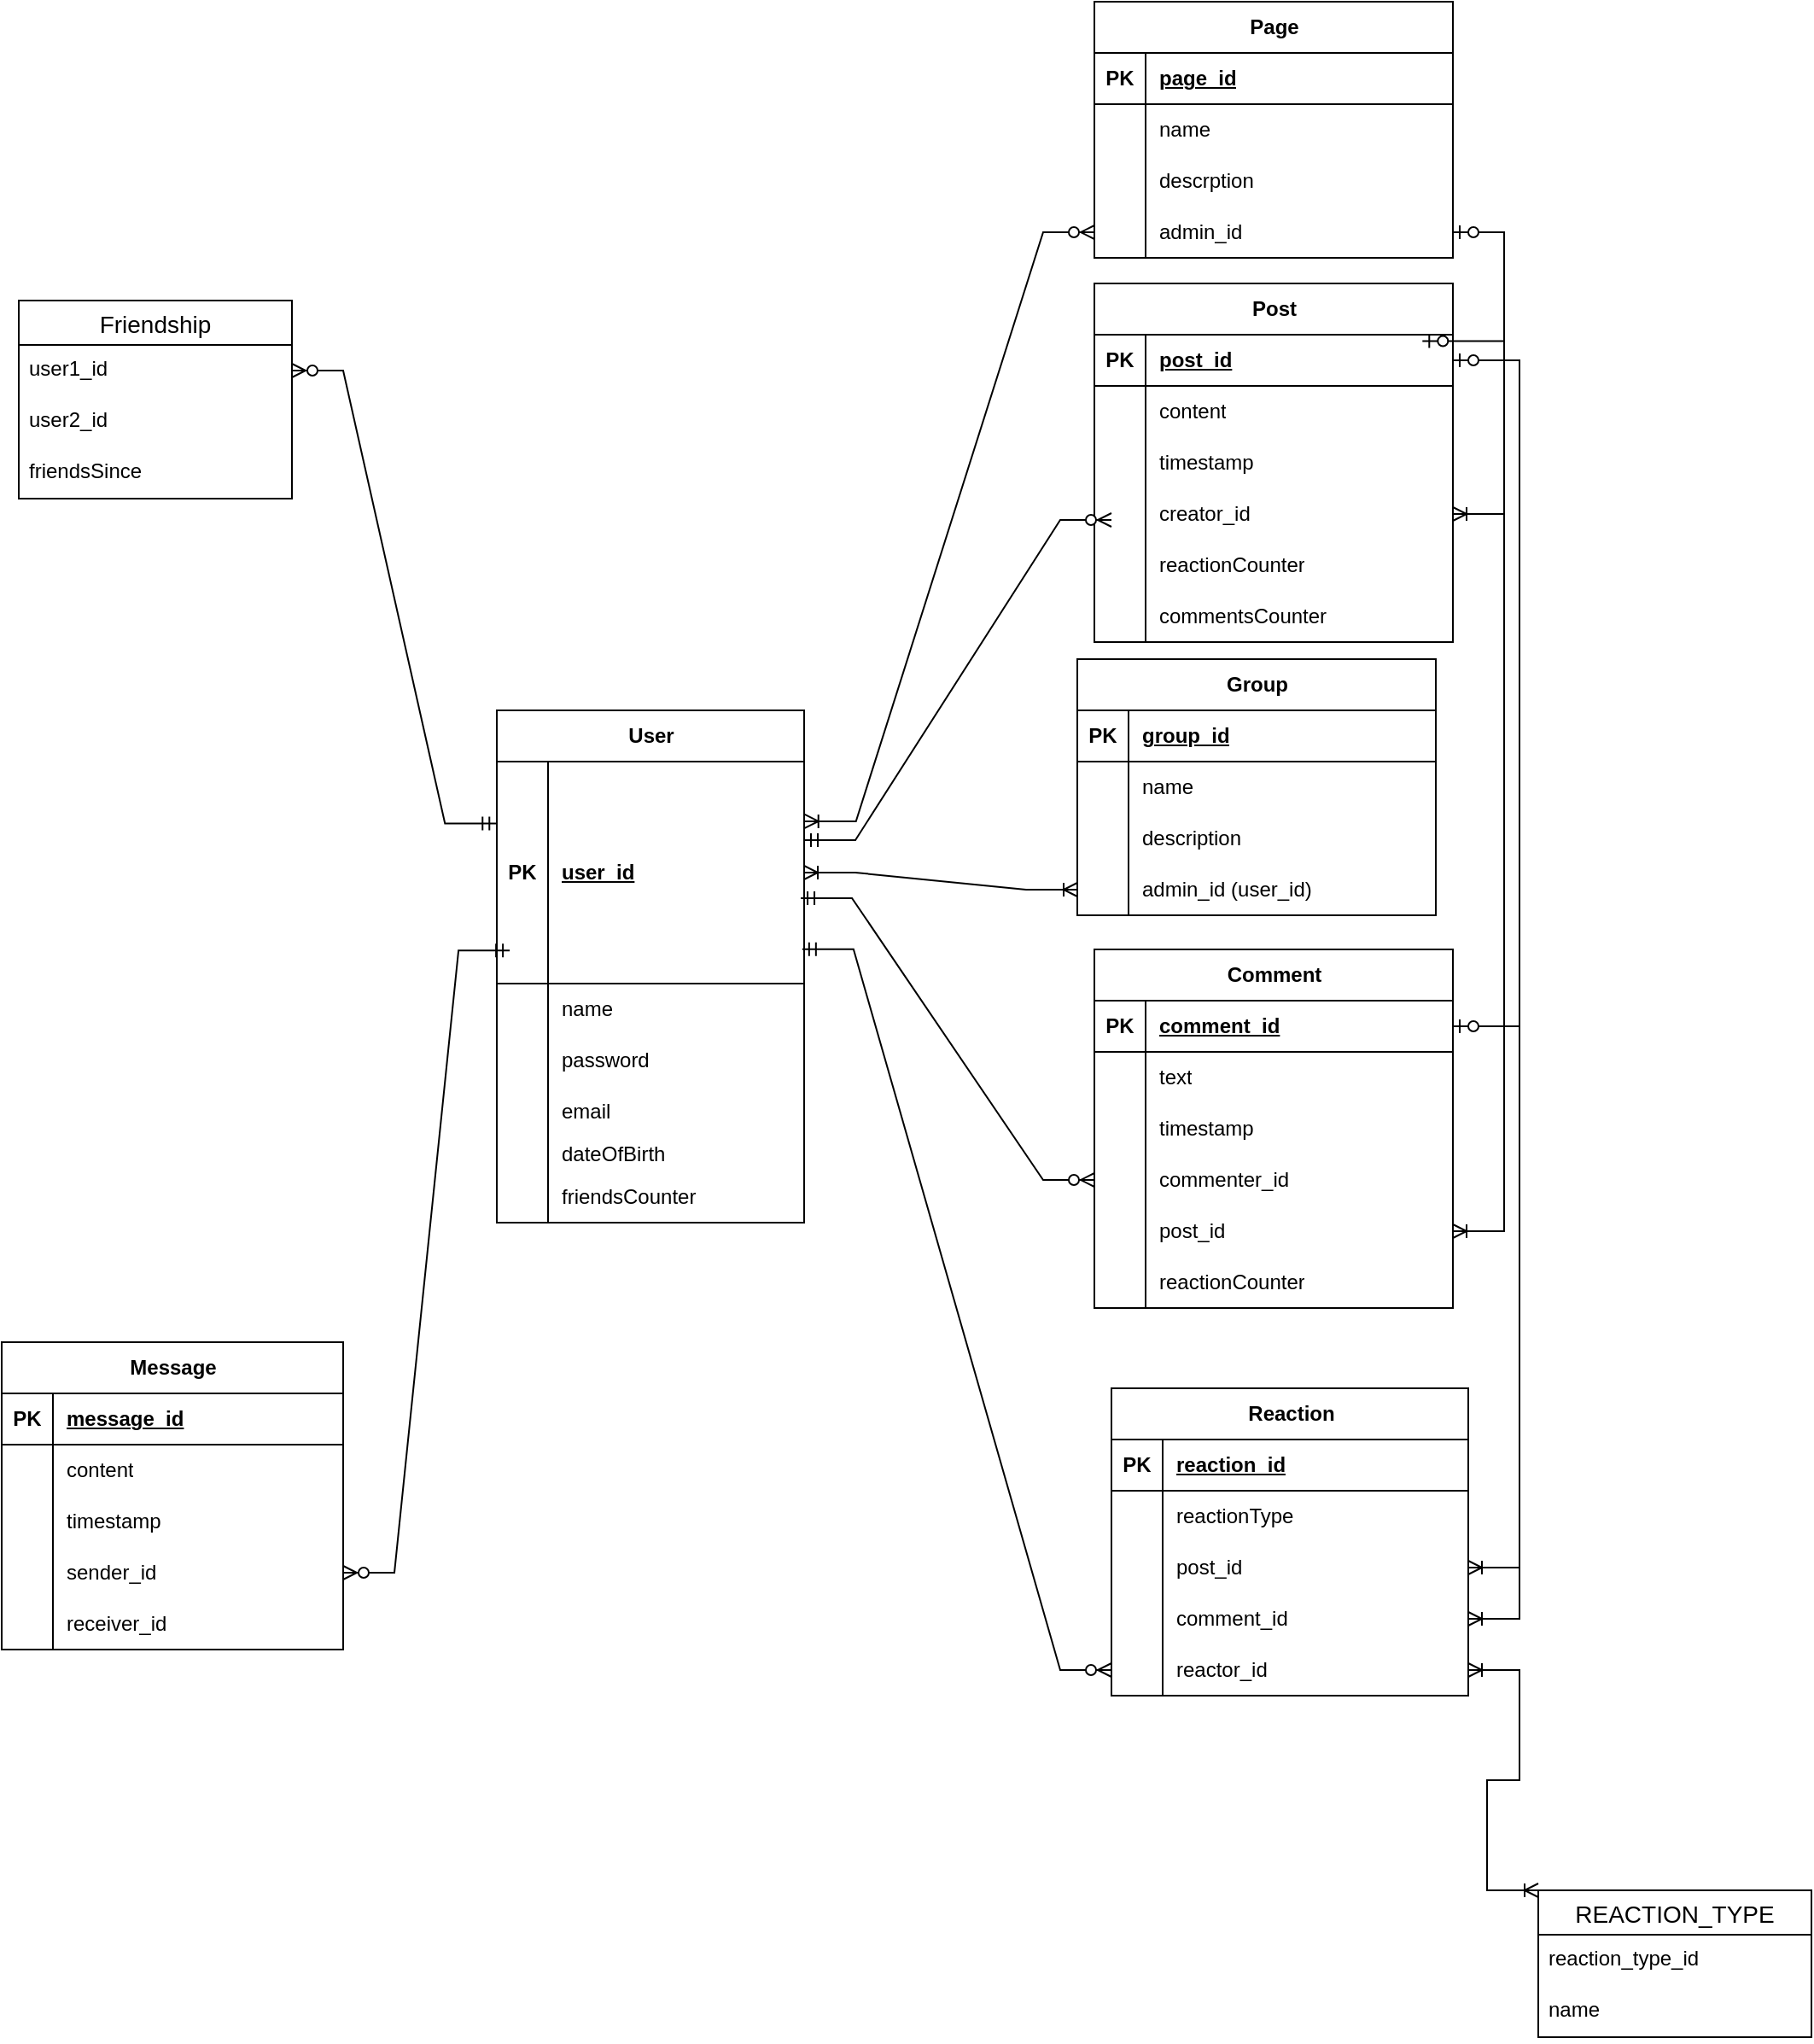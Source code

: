 <mxfile version="24.8.0">
  <diagram name="Страница-1" id="9aXCx7kCb1wIJDyd-2dw">
    <mxGraphModel grid="1" page="1" gridSize="10" guides="1" tooltips="1" connect="1" arrows="1" fold="1" pageScale="1" pageWidth="1169" pageHeight="827" math="0" shadow="0">
      <root>
        <mxCell id="0" />
        <mxCell id="1" parent="0" />
        <mxCell id="sb5q9ntr1E86Tff_mH6q-49" value="User" style="shape=table;startSize=30;container=1;collapsible=1;childLayout=tableLayout;fixedRows=1;rowLines=0;fontStyle=1;align=center;resizeLast=1;html=1;" vertex="1" parent="1">
          <mxGeometry x="40" y="430" width="180" height="300" as="geometry" />
        </mxCell>
        <mxCell id="sb5q9ntr1E86Tff_mH6q-50" value="" style="shape=tableRow;horizontal=0;startSize=0;swimlaneHead=0;swimlaneBody=0;fillColor=none;collapsible=0;dropTarget=0;points=[[0,0.5],[1,0.5]];portConstraint=eastwest;top=0;left=0;right=0;bottom=1;" vertex="1" parent="sb5q9ntr1E86Tff_mH6q-49">
          <mxGeometry y="30" width="180" height="130" as="geometry" />
        </mxCell>
        <mxCell id="sb5q9ntr1E86Tff_mH6q-51" value="PK" style="shape=partialRectangle;connectable=0;fillColor=none;top=0;left=0;bottom=0;right=0;fontStyle=1;overflow=hidden;whiteSpace=wrap;html=1;" vertex="1" parent="sb5q9ntr1E86Tff_mH6q-50">
          <mxGeometry width="30" height="130" as="geometry">
            <mxRectangle width="30" height="130" as="alternateBounds" />
          </mxGeometry>
        </mxCell>
        <mxCell id="sb5q9ntr1E86Tff_mH6q-52" value="user_id" style="shape=partialRectangle;connectable=0;fillColor=none;top=0;left=0;bottom=0;right=0;align=left;spacingLeft=6;fontStyle=5;overflow=hidden;whiteSpace=wrap;html=1;" vertex="1" parent="sb5q9ntr1E86Tff_mH6q-50">
          <mxGeometry x="30" width="150" height="130" as="geometry">
            <mxRectangle width="150" height="130" as="alternateBounds" />
          </mxGeometry>
        </mxCell>
        <mxCell id="sb5q9ntr1E86Tff_mH6q-53" value="" style="shape=tableRow;horizontal=0;startSize=0;swimlaneHead=0;swimlaneBody=0;fillColor=none;collapsible=0;dropTarget=0;points=[[0,0.5],[1,0.5]];portConstraint=eastwest;top=0;left=0;right=0;bottom=0;" vertex="1" parent="sb5q9ntr1E86Tff_mH6q-49">
          <mxGeometry y="160" width="180" height="30" as="geometry" />
        </mxCell>
        <mxCell id="sb5q9ntr1E86Tff_mH6q-54" value="" style="shape=partialRectangle;connectable=0;fillColor=none;top=0;left=0;bottom=0;right=0;editable=1;overflow=hidden;whiteSpace=wrap;html=1;" vertex="1" parent="sb5q9ntr1E86Tff_mH6q-53">
          <mxGeometry width="30" height="30" as="geometry">
            <mxRectangle width="30" height="30" as="alternateBounds" />
          </mxGeometry>
        </mxCell>
        <mxCell id="sb5q9ntr1E86Tff_mH6q-55" value="name" style="shape=partialRectangle;connectable=0;fillColor=none;top=0;left=0;bottom=0;right=0;align=left;spacingLeft=6;overflow=hidden;whiteSpace=wrap;html=1;" vertex="1" parent="sb5q9ntr1E86Tff_mH6q-53">
          <mxGeometry x="30" width="150" height="30" as="geometry">
            <mxRectangle width="150" height="30" as="alternateBounds" />
          </mxGeometry>
        </mxCell>
        <mxCell id="sb5q9ntr1E86Tff_mH6q-56" value="" style="shape=tableRow;horizontal=0;startSize=0;swimlaneHead=0;swimlaneBody=0;fillColor=none;collapsible=0;dropTarget=0;points=[[0,0.5],[1,0.5]];portConstraint=eastwest;top=0;left=0;right=0;bottom=0;" vertex="1" parent="sb5q9ntr1E86Tff_mH6q-49">
          <mxGeometry y="190" width="180" height="30" as="geometry" />
        </mxCell>
        <mxCell id="sb5q9ntr1E86Tff_mH6q-57" value="" style="shape=partialRectangle;connectable=0;fillColor=none;top=0;left=0;bottom=0;right=0;editable=1;overflow=hidden;whiteSpace=wrap;html=1;" vertex="1" parent="sb5q9ntr1E86Tff_mH6q-56">
          <mxGeometry width="30" height="30" as="geometry">
            <mxRectangle width="30" height="30" as="alternateBounds" />
          </mxGeometry>
        </mxCell>
        <mxCell id="sb5q9ntr1E86Tff_mH6q-58" value="password" style="shape=partialRectangle;connectable=0;fillColor=none;top=0;left=0;bottom=0;right=0;align=left;spacingLeft=6;overflow=hidden;whiteSpace=wrap;html=1;" vertex="1" parent="sb5q9ntr1E86Tff_mH6q-56">
          <mxGeometry x="30" width="150" height="30" as="geometry">
            <mxRectangle width="150" height="30" as="alternateBounds" />
          </mxGeometry>
        </mxCell>
        <mxCell id="sb5q9ntr1E86Tff_mH6q-59" value="" style="shape=tableRow;horizontal=0;startSize=0;swimlaneHead=0;swimlaneBody=0;fillColor=none;collapsible=0;dropTarget=0;points=[[0,0.5],[1,0.5]];portConstraint=eastwest;top=0;left=0;right=0;bottom=0;" vertex="1" parent="sb5q9ntr1E86Tff_mH6q-49">
          <mxGeometry y="220" width="180" height="30" as="geometry" />
        </mxCell>
        <mxCell id="sb5q9ntr1E86Tff_mH6q-60" value="" style="shape=partialRectangle;connectable=0;fillColor=none;top=0;left=0;bottom=0;right=0;editable=1;overflow=hidden;whiteSpace=wrap;html=1;" vertex="1" parent="sb5q9ntr1E86Tff_mH6q-59">
          <mxGeometry width="30" height="30" as="geometry">
            <mxRectangle width="30" height="30" as="alternateBounds" />
          </mxGeometry>
        </mxCell>
        <mxCell id="sb5q9ntr1E86Tff_mH6q-61" value="email" style="shape=partialRectangle;connectable=0;fillColor=none;top=0;left=0;bottom=0;right=0;align=left;spacingLeft=6;overflow=hidden;whiteSpace=wrap;html=1;" vertex="1" parent="sb5q9ntr1E86Tff_mH6q-59">
          <mxGeometry x="30" width="150" height="30" as="geometry">
            <mxRectangle width="150" height="30" as="alternateBounds" />
          </mxGeometry>
        </mxCell>
        <mxCell id="sb5q9ntr1E86Tff_mH6q-62" value="" style="shape=tableRow;horizontal=0;startSize=0;swimlaneHead=0;swimlaneBody=0;fillColor=none;collapsible=0;dropTarget=0;points=[[0,0.5],[1,0.5]];portConstraint=eastwest;top=0;left=0;right=0;bottom=0;" vertex="1" parent="sb5q9ntr1E86Tff_mH6q-49">
          <mxGeometry y="250" width="180" height="20" as="geometry" />
        </mxCell>
        <mxCell id="sb5q9ntr1E86Tff_mH6q-63" value="" style="shape=partialRectangle;connectable=0;fillColor=none;top=0;left=0;bottom=0;right=0;editable=1;overflow=hidden;whiteSpace=wrap;html=1;" vertex="1" parent="sb5q9ntr1E86Tff_mH6q-62">
          <mxGeometry width="30" height="20" as="geometry">
            <mxRectangle width="30" height="20" as="alternateBounds" />
          </mxGeometry>
        </mxCell>
        <mxCell id="sb5q9ntr1E86Tff_mH6q-64" value="dateOfBirth" style="shape=partialRectangle;connectable=0;fillColor=none;top=0;left=0;bottom=0;right=0;align=left;spacingLeft=6;overflow=hidden;whiteSpace=wrap;html=1;" vertex="1" parent="sb5q9ntr1E86Tff_mH6q-62">
          <mxGeometry x="30" width="150" height="20" as="geometry">
            <mxRectangle width="150" height="20" as="alternateBounds" />
          </mxGeometry>
        </mxCell>
        <mxCell id="sb5q9ntr1E86Tff_mH6q-81" value="" style="shape=tableRow;horizontal=0;startSize=0;swimlaneHead=0;swimlaneBody=0;fillColor=none;collapsible=0;dropTarget=0;points=[[0,0.5],[1,0.5]];portConstraint=eastwest;top=0;left=0;right=0;bottom=0;" vertex="1" parent="sb5q9ntr1E86Tff_mH6q-49">
          <mxGeometry y="270" width="180" height="30" as="geometry" />
        </mxCell>
        <mxCell id="sb5q9ntr1E86Tff_mH6q-82" value="" style="shape=partialRectangle;connectable=0;fillColor=none;top=0;left=0;bottom=0;right=0;editable=1;overflow=hidden;whiteSpace=wrap;html=1;" vertex="1" parent="sb5q9ntr1E86Tff_mH6q-81">
          <mxGeometry width="30" height="30" as="geometry">
            <mxRectangle width="30" height="30" as="alternateBounds" />
          </mxGeometry>
        </mxCell>
        <mxCell id="sb5q9ntr1E86Tff_mH6q-83" value="friendsCounter" style="shape=partialRectangle;connectable=0;fillColor=none;top=0;left=0;bottom=0;right=0;align=left;spacingLeft=6;overflow=hidden;whiteSpace=wrap;html=1;" vertex="1" parent="sb5q9ntr1E86Tff_mH6q-81">
          <mxGeometry x="30" width="150" height="30" as="geometry">
            <mxRectangle width="150" height="30" as="alternateBounds" />
          </mxGeometry>
        </mxCell>
        <mxCell id="sb5q9ntr1E86Tff_mH6q-107" value="Page" style="shape=table;startSize=30;container=1;collapsible=1;childLayout=tableLayout;fixedRows=1;rowLines=0;fontStyle=1;align=center;resizeLast=1;html=1;" vertex="1" parent="1">
          <mxGeometry x="390" y="15" width="210" height="150" as="geometry" />
        </mxCell>
        <mxCell id="sb5q9ntr1E86Tff_mH6q-108" value="" style="shape=tableRow;horizontal=0;startSize=0;swimlaneHead=0;swimlaneBody=0;fillColor=none;collapsible=0;dropTarget=0;points=[[0,0.5],[1,0.5]];portConstraint=eastwest;top=0;left=0;right=0;bottom=1;" vertex="1" parent="sb5q9ntr1E86Tff_mH6q-107">
          <mxGeometry y="30" width="210" height="30" as="geometry" />
        </mxCell>
        <mxCell id="sb5q9ntr1E86Tff_mH6q-109" value="PK" style="shape=partialRectangle;connectable=0;fillColor=none;top=0;left=0;bottom=0;right=0;fontStyle=1;overflow=hidden;whiteSpace=wrap;html=1;" vertex="1" parent="sb5q9ntr1E86Tff_mH6q-108">
          <mxGeometry width="30" height="30" as="geometry">
            <mxRectangle width="30" height="30" as="alternateBounds" />
          </mxGeometry>
        </mxCell>
        <mxCell id="sb5q9ntr1E86Tff_mH6q-110" value="page_id" style="shape=partialRectangle;connectable=0;fillColor=none;top=0;left=0;bottom=0;right=0;align=left;spacingLeft=6;fontStyle=5;overflow=hidden;whiteSpace=wrap;html=1;" vertex="1" parent="sb5q9ntr1E86Tff_mH6q-108">
          <mxGeometry x="30" width="180" height="30" as="geometry">
            <mxRectangle width="180" height="30" as="alternateBounds" />
          </mxGeometry>
        </mxCell>
        <mxCell id="sb5q9ntr1E86Tff_mH6q-111" value="" style="shape=tableRow;horizontal=0;startSize=0;swimlaneHead=0;swimlaneBody=0;fillColor=none;collapsible=0;dropTarget=0;points=[[0,0.5],[1,0.5]];portConstraint=eastwest;top=0;left=0;right=0;bottom=0;" vertex="1" parent="sb5q9ntr1E86Tff_mH6q-107">
          <mxGeometry y="60" width="210" height="30" as="geometry" />
        </mxCell>
        <mxCell id="sb5q9ntr1E86Tff_mH6q-112" value="" style="shape=partialRectangle;connectable=0;fillColor=none;top=0;left=0;bottom=0;right=0;editable=1;overflow=hidden;whiteSpace=wrap;html=1;" vertex="1" parent="sb5q9ntr1E86Tff_mH6q-111">
          <mxGeometry width="30" height="30" as="geometry">
            <mxRectangle width="30" height="30" as="alternateBounds" />
          </mxGeometry>
        </mxCell>
        <mxCell id="sb5q9ntr1E86Tff_mH6q-113" value="name" style="shape=partialRectangle;connectable=0;fillColor=none;top=0;left=0;bottom=0;right=0;align=left;spacingLeft=6;overflow=hidden;whiteSpace=wrap;html=1;" vertex="1" parent="sb5q9ntr1E86Tff_mH6q-111">
          <mxGeometry x="30" width="180" height="30" as="geometry">
            <mxRectangle width="180" height="30" as="alternateBounds" />
          </mxGeometry>
        </mxCell>
        <mxCell id="sb5q9ntr1E86Tff_mH6q-114" value="" style="shape=tableRow;horizontal=0;startSize=0;swimlaneHead=0;swimlaneBody=0;fillColor=none;collapsible=0;dropTarget=0;points=[[0,0.5],[1,0.5]];portConstraint=eastwest;top=0;left=0;right=0;bottom=0;" vertex="1" parent="sb5q9ntr1E86Tff_mH6q-107">
          <mxGeometry y="90" width="210" height="30" as="geometry" />
        </mxCell>
        <mxCell id="sb5q9ntr1E86Tff_mH6q-115" value="" style="shape=partialRectangle;connectable=0;fillColor=none;top=0;left=0;bottom=0;right=0;editable=1;overflow=hidden;whiteSpace=wrap;html=1;" vertex="1" parent="sb5q9ntr1E86Tff_mH6q-114">
          <mxGeometry width="30" height="30" as="geometry">
            <mxRectangle width="30" height="30" as="alternateBounds" />
          </mxGeometry>
        </mxCell>
        <mxCell id="sb5q9ntr1E86Tff_mH6q-116" value="descrption" style="shape=partialRectangle;connectable=0;fillColor=none;top=0;left=0;bottom=0;right=0;align=left;spacingLeft=6;overflow=hidden;whiteSpace=wrap;html=1;" vertex="1" parent="sb5q9ntr1E86Tff_mH6q-114">
          <mxGeometry x="30" width="180" height="30" as="geometry">
            <mxRectangle width="180" height="30" as="alternateBounds" />
          </mxGeometry>
        </mxCell>
        <mxCell id="sb5q9ntr1E86Tff_mH6q-117" value="" style="shape=tableRow;horizontal=0;startSize=0;swimlaneHead=0;swimlaneBody=0;fillColor=none;collapsible=0;dropTarget=0;points=[[0,0.5],[1,0.5]];portConstraint=eastwest;top=0;left=0;right=0;bottom=0;" vertex="1" parent="sb5q9ntr1E86Tff_mH6q-107">
          <mxGeometry y="120" width="210" height="30" as="geometry" />
        </mxCell>
        <mxCell id="sb5q9ntr1E86Tff_mH6q-118" value="" style="shape=partialRectangle;connectable=0;fillColor=none;top=0;left=0;bottom=0;right=0;editable=1;overflow=hidden;whiteSpace=wrap;html=1;" vertex="1" parent="sb5q9ntr1E86Tff_mH6q-117">
          <mxGeometry width="30" height="30" as="geometry">
            <mxRectangle width="30" height="30" as="alternateBounds" />
          </mxGeometry>
        </mxCell>
        <mxCell id="sb5q9ntr1E86Tff_mH6q-119" value="admin_id" style="shape=partialRectangle;connectable=0;fillColor=none;top=0;left=0;bottom=0;right=0;align=left;spacingLeft=6;overflow=hidden;whiteSpace=wrap;html=1;" vertex="1" parent="sb5q9ntr1E86Tff_mH6q-117">
          <mxGeometry x="30" width="180" height="30" as="geometry">
            <mxRectangle width="180" height="30" as="alternateBounds" />
          </mxGeometry>
        </mxCell>
        <mxCell id="sb5q9ntr1E86Tff_mH6q-120" value="Group" style="shape=table;startSize=30;container=1;collapsible=1;childLayout=tableLayout;fixedRows=1;rowLines=0;fontStyle=1;align=center;resizeLast=1;html=1;" vertex="1" parent="1">
          <mxGeometry x="380" y="400" width="210" height="150" as="geometry" />
        </mxCell>
        <mxCell id="sb5q9ntr1E86Tff_mH6q-121" value="" style="shape=tableRow;horizontal=0;startSize=0;swimlaneHead=0;swimlaneBody=0;fillColor=none;collapsible=0;dropTarget=0;points=[[0,0.5],[1,0.5]];portConstraint=eastwest;top=0;left=0;right=0;bottom=1;" vertex="1" parent="sb5q9ntr1E86Tff_mH6q-120">
          <mxGeometry y="30" width="210" height="30" as="geometry" />
        </mxCell>
        <mxCell id="sb5q9ntr1E86Tff_mH6q-122" value="PK" style="shape=partialRectangle;connectable=0;fillColor=none;top=0;left=0;bottom=0;right=0;fontStyle=1;overflow=hidden;whiteSpace=wrap;html=1;" vertex="1" parent="sb5q9ntr1E86Tff_mH6q-121">
          <mxGeometry width="30" height="30" as="geometry">
            <mxRectangle width="30" height="30" as="alternateBounds" />
          </mxGeometry>
        </mxCell>
        <mxCell id="sb5q9ntr1E86Tff_mH6q-123" value="group_id" style="shape=partialRectangle;connectable=0;fillColor=none;top=0;left=0;bottom=0;right=0;align=left;spacingLeft=6;fontStyle=5;overflow=hidden;whiteSpace=wrap;html=1;" vertex="1" parent="sb5q9ntr1E86Tff_mH6q-121">
          <mxGeometry x="30" width="180" height="30" as="geometry">
            <mxRectangle width="180" height="30" as="alternateBounds" />
          </mxGeometry>
        </mxCell>
        <mxCell id="sb5q9ntr1E86Tff_mH6q-124" value="" style="shape=tableRow;horizontal=0;startSize=0;swimlaneHead=0;swimlaneBody=0;fillColor=none;collapsible=0;dropTarget=0;points=[[0,0.5],[1,0.5]];portConstraint=eastwest;top=0;left=0;right=0;bottom=0;" vertex="1" parent="sb5q9ntr1E86Tff_mH6q-120">
          <mxGeometry y="60" width="210" height="30" as="geometry" />
        </mxCell>
        <mxCell id="sb5q9ntr1E86Tff_mH6q-125" value="" style="shape=partialRectangle;connectable=0;fillColor=none;top=0;left=0;bottom=0;right=0;editable=1;overflow=hidden;whiteSpace=wrap;html=1;" vertex="1" parent="sb5q9ntr1E86Tff_mH6q-124">
          <mxGeometry width="30" height="30" as="geometry">
            <mxRectangle width="30" height="30" as="alternateBounds" />
          </mxGeometry>
        </mxCell>
        <mxCell id="sb5q9ntr1E86Tff_mH6q-126" value="name" style="shape=partialRectangle;connectable=0;fillColor=none;top=0;left=0;bottom=0;right=0;align=left;spacingLeft=6;overflow=hidden;whiteSpace=wrap;html=1;" vertex="1" parent="sb5q9ntr1E86Tff_mH6q-124">
          <mxGeometry x="30" width="180" height="30" as="geometry">
            <mxRectangle width="180" height="30" as="alternateBounds" />
          </mxGeometry>
        </mxCell>
        <mxCell id="sb5q9ntr1E86Tff_mH6q-127" value="" style="shape=tableRow;horizontal=0;startSize=0;swimlaneHead=0;swimlaneBody=0;fillColor=none;collapsible=0;dropTarget=0;points=[[0,0.5],[1,0.5]];portConstraint=eastwest;top=0;left=0;right=0;bottom=0;" vertex="1" parent="sb5q9ntr1E86Tff_mH6q-120">
          <mxGeometry y="90" width="210" height="30" as="geometry" />
        </mxCell>
        <mxCell id="sb5q9ntr1E86Tff_mH6q-128" value="" style="shape=partialRectangle;connectable=0;fillColor=none;top=0;left=0;bottom=0;right=0;editable=1;overflow=hidden;whiteSpace=wrap;html=1;" vertex="1" parent="sb5q9ntr1E86Tff_mH6q-127">
          <mxGeometry width="30" height="30" as="geometry">
            <mxRectangle width="30" height="30" as="alternateBounds" />
          </mxGeometry>
        </mxCell>
        <mxCell id="sb5q9ntr1E86Tff_mH6q-129" value="description" style="shape=partialRectangle;connectable=0;fillColor=none;top=0;left=0;bottom=0;right=0;align=left;spacingLeft=6;overflow=hidden;whiteSpace=wrap;html=1;" vertex="1" parent="sb5q9ntr1E86Tff_mH6q-127">
          <mxGeometry x="30" width="180" height="30" as="geometry">
            <mxRectangle width="180" height="30" as="alternateBounds" />
          </mxGeometry>
        </mxCell>
        <mxCell id="sb5q9ntr1E86Tff_mH6q-130" value="" style="shape=tableRow;horizontal=0;startSize=0;swimlaneHead=0;swimlaneBody=0;fillColor=none;collapsible=0;dropTarget=0;points=[[0,0.5],[1,0.5]];portConstraint=eastwest;top=0;left=0;right=0;bottom=0;" vertex="1" parent="sb5q9ntr1E86Tff_mH6q-120">
          <mxGeometry y="120" width="210" height="30" as="geometry" />
        </mxCell>
        <mxCell id="sb5q9ntr1E86Tff_mH6q-131" value="" style="shape=partialRectangle;connectable=0;fillColor=none;top=0;left=0;bottom=0;right=0;editable=1;overflow=hidden;whiteSpace=wrap;html=1;" vertex="1" parent="sb5q9ntr1E86Tff_mH6q-130">
          <mxGeometry width="30" height="30" as="geometry">
            <mxRectangle width="30" height="30" as="alternateBounds" />
          </mxGeometry>
        </mxCell>
        <mxCell id="sb5q9ntr1E86Tff_mH6q-132" value="admin_id (user_id)" style="shape=partialRectangle;connectable=0;fillColor=none;top=0;left=0;bottom=0;right=0;align=left;spacingLeft=6;overflow=hidden;whiteSpace=wrap;html=1;" vertex="1" parent="sb5q9ntr1E86Tff_mH6q-130">
          <mxGeometry x="30" width="180" height="30" as="geometry">
            <mxRectangle width="180" height="30" as="alternateBounds" />
          </mxGeometry>
        </mxCell>
        <mxCell id="sb5q9ntr1E86Tff_mH6q-134" value="Post" style="shape=table;startSize=30;container=1;collapsible=1;childLayout=tableLayout;fixedRows=1;rowLines=0;fontStyle=1;align=center;resizeLast=1;html=1;" vertex="1" parent="1">
          <mxGeometry x="390" y="180" width="210" height="210" as="geometry" />
        </mxCell>
        <mxCell id="sb5q9ntr1E86Tff_mH6q-135" value="" style="shape=tableRow;horizontal=0;startSize=0;swimlaneHead=0;swimlaneBody=0;fillColor=none;collapsible=0;dropTarget=0;points=[[0,0.5],[1,0.5]];portConstraint=eastwest;top=0;left=0;right=0;bottom=1;" vertex="1" parent="sb5q9ntr1E86Tff_mH6q-134">
          <mxGeometry y="30" width="210" height="30" as="geometry" />
        </mxCell>
        <mxCell id="sb5q9ntr1E86Tff_mH6q-136" value="PK" style="shape=partialRectangle;connectable=0;fillColor=none;top=0;left=0;bottom=0;right=0;fontStyle=1;overflow=hidden;whiteSpace=wrap;html=1;" vertex="1" parent="sb5q9ntr1E86Tff_mH6q-135">
          <mxGeometry width="30" height="30" as="geometry">
            <mxRectangle width="30" height="30" as="alternateBounds" />
          </mxGeometry>
        </mxCell>
        <mxCell id="sb5q9ntr1E86Tff_mH6q-137" value="post_id" style="shape=partialRectangle;connectable=0;fillColor=none;top=0;left=0;bottom=0;right=0;align=left;spacingLeft=6;fontStyle=5;overflow=hidden;whiteSpace=wrap;html=1;" vertex="1" parent="sb5q9ntr1E86Tff_mH6q-135">
          <mxGeometry x="30" width="180" height="30" as="geometry">
            <mxRectangle width="180" height="30" as="alternateBounds" />
          </mxGeometry>
        </mxCell>
        <mxCell id="sb5q9ntr1E86Tff_mH6q-138" value="" style="shape=tableRow;horizontal=0;startSize=0;swimlaneHead=0;swimlaneBody=0;fillColor=none;collapsible=0;dropTarget=0;points=[[0,0.5],[1,0.5]];portConstraint=eastwest;top=0;left=0;right=0;bottom=0;" vertex="1" parent="sb5q9ntr1E86Tff_mH6q-134">
          <mxGeometry y="60" width="210" height="30" as="geometry" />
        </mxCell>
        <mxCell id="sb5q9ntr1E86Tff_mH6q-139" value="" style="shape=partialRectangle;connectable=0;fillColor=none;top=0;left=0;bottom=0;right=0;editable=1;overflow=hidden;whiteSpace=wrap;html=1;" vertex="1" parent="sb5q9ntr1E86Tff_mH6q-138">
          <mxGeometry width="30" height="30" as="geometry">
            <mxRectangle width="30" height="30" as="alternateBounds" />
          </mxGeometry>
        </mxCell>
        <mxCell id="sb5q9ntr1E86Tff_mH6q-140" value="content" style="shape=partialRectangle;connectable=0;fillColor=none;top=0;left=0;bottom=0;right=0;align=left;spacingLeft=6;overflow=hidden;whiteSpace=wrap;html=1;" vertex="1" parent="sb5q9ntr1E86Tff_mH6q-138">
          <mxGeometry x="30" width="180" height="30" as="geometry">
            <mxRectangle width="180" height="30" as="alternateBounds" />
          </mxGeometry>
        </mxCell>
        <mxCell id="sb5q9ntr1E86Tff_mH6q-141" value="" style="shape=tableRow;horizontal=0;startSize=0;swimlaneHead=0;swimlaneBody=0;fillColor=none;collapsible=0;dropTarget=0;points=[[0,0.5],[1,0.5]];portConstraint=eastwest;top=0;left=0;right=0;bottom=0;" vertex="1" parent="sb5q9ntr1E86Tff_mH6q-134">
          <mxGeometry y="90" width="210" height="30" as="geometry" />
        </mxCell>
        <mxCell id="sb5q9ntr1E86Tff_mH6q-142" value="" style="shape=partialRectangle;connectable=0;fillColor=none;top=0;left=0;bottom=0;right=0;editable=1;overflow=hidden;whiteSpace=wrap;html=1;" vertex="1" parent="sb5q9ntr1E86Tff_mH6q-141">
          <mxGeometry width="30" height="30" as="geometry">
            <mxRectangle width="30" height="30" as="alternateBounds" />
          </mxGeometry>
        </mxCell>
        <mxCell id="sb5q9ntr1E86Tff_mH6q-143" value="timestamp" style="shape=partialRectangle;connectable=0;fillColor=none;top=0;left=0;bottom=0;right=0;align=left;spacingLeft=6;overflow=hidden;whiteSpace=wrap;html=1;" vertex="1" parent="sb5q9ntr1E86Tff_mH6q-141">
          <mxGeometry x="30" width="180" height="30" as="geometry">
            <mxRectangle width="180" height="30" as="alternateBounds" />
          </mxGeometry>
        </mxCell>
        <mxCell id="sb5q9ntr1E86Tff_mH6q-144" value="" style="shape=tableRow;horizontal=0;startSize=0;swimlaneHead=0;swimlaneBody=0;fillColor=none;collapsible=0;dropTarget=0;points=[[0,0.5],[1,0.5]];portConstraint=eastwest;top=0;left=0;right=0;bottom=0;" vertex="1" parent="sb5q9ntr1E86Tff_mH6q-134">
          <mxGeometry y="120" width="210" height="30" as="geometry" />
        </mxCell>
        <mxCell id="sb5q9ntr1E86Tff_mH6q-145" value="" style="shape=partialRectangle;connectable=0;fillColor=none;top=0;left=0;bottom=0;right=0;editable=1;overflow=hidden;whiteSpace=wrap;html=1;" vertex="1" parent="sb5q9ntr1E86Tff_mH6q-144">
          <mxGeometry width="30" height="30" as="geometry">
            <mxRectangle width="30" height="30" as="alternateBounds" />
          </mxGeometry>
        </mxCell>
        <mxCell id="sb5q9ntr1E86Tff_mH6q-146" value="creator_id&amp;nbsp;" style="shape=partialRectangle;connectable=0;fillColor=none;top=0;left=0;bottom=0;right=0;align=left;spacingLeft=6;overflow=hidden;whiteSpace=wrap;html=1;" vertex="1" parent="sb5q9ntr1E86Tff_mH6q-144">
          <mxGeometry x="30" width="180" height="30" as="geometry">
            <mxRectangle width="180" height="30" as="alternateBounds" />
          </mxGeometry>
        </mxCell>
        <mxCell id="JBQf5-UG-Rv91rP3uebQ-18" value="" style="shape=tableRow;horizontal=0;startSize=0;swimlaneHead=0;swimlaneBody=0;fillColor=none;collapsible=0;dropTarget=0;points=[[0,0.5],[1,0.5]];portConstraint=eastwest;top=0;left=0;right=0;bottom=0;" vertex="1" parent="sb5q9ntr1E86Tff_mH6q-134">
          <mxGeometry y="150" width="210" height="30" as="geometry" />
        </mxCell>
        <mxCell id="JBQf5-UG-Rv91rP3uebQ-19" value="" style="shape=partialRectangle;connectable=0;fillColor=none;top=0;left=0;bottom=0;right=0;editable=1;overflow=hidden;whiteSpace=wrap;html=1;" vertex="1" parent="JBQf5-UG-Rv91rP3uebQ-18">
          <mxGeometry width="30" height="30" as="geometry">
            <mxRectangle width="30" height="30" as="alternateBounds" />
          </mxGeometry>
        </mxCell>
        <mxCell id="JBQf5-UG-Rv91rP3uebQ-20" value="reactionCounter" style="shape=partialRectangle;connectable=0;fillColor=none;top=0;left=0;bottom=0;right=0;align=left;spacingLeft=6;overflow=hidden;whiteSpace=wrap;html=1;" vertex="1" parent="JBQf5-UG-Rv91rP3uebQ-18">
          <mxGeometry x="30" width="180" height="30" as="geometry">
            <mxRectangle width="180" height="30" as="alternateBounds" />
          </mxGeometry>
        </mxCell>
        <mxCell id="JBQf5-UG-Rv91rP3uebQ-25" value="" style="shape=tableRow;horizontal=0;startSize=0;swimlaneHead=0;swimlaneBody=0;fillColor=none;collapsible=0;dropTarget=0;points=[[0,0.5],[1,0.5]];portConstraint=eastwest;top=0;left=0;right=0;bottom=0;" vertex="1" parent="sb5q9ntr1E86Tff_mH6q-134">
          <mxGeometry y="180" width="210" height="30" as="geometry" />
        </mxCell>
        <mxCell id="JBQf5-UG-Rv91rP3uebQ-26" value="" style="shape=partialRectangle;connectable=0;fillColor=none;top=0;left=0;bottom=0;right=0;editable=1;overflow=hidden;whiteSpace=wrap;html=1;" vertex="1" parent="JBQf5-UG-Rv91rP3uebQ-25">
          <mxGeometry width="30" height="30" as="geometry">
            <mxRectangle width="30" height="30" as="alternateBounds" />
          </mxGeometry>
        </mxCell>
        <mxCell id="JBQf5-UG-Rv91rP3uebQ-27" value="commentsCounter" style="shape=partialRectangle;connectable=0;fillColor=none;top=0;left=0;bottom=0;right=0;align=left;spacingLeft=6;overflow=hidden;whiteSpace=wrap;html=1;" vertex="1" parent="JBQf5-UG-Rv91rP3uebQ-25">
          <mxGeometry x="30" width="180" height="30" as="geometry">
            <mxRectangle width="180" height="30" as="alternateBounds" />
          </mxGeometry>
        </mxCell>
        <mxCell id="sb5q9ntr1E86Tff_mH6q-150" value="Comment" style="shape=table;startSize=30;container=1;collapsible=1;childLayout=tableLayout;fixedRows=1;rowLines=0;fontStyle=1;align=center;resizeLast=1;html=1;" vertex="1" parent="1">
          <mxGeometry x="390" y="570" width="210" height="210" as="geometry" />
        </mxCell>
        <mxCell id="sb5q9ntr1E86Tff_mH6q-151" value="" style="shape=tableRow;horizontal=0;startSize=0;swimlaneHead=0;swimlaneBody=0;fillColor=none;collapsible=0;dropTarget=0;points=[[0,0.5],[1,0.5]];portConstraint=eastwest;top=0;left=0;right=0;bottom=1;" vertex="1" parent="sb5q9ntr1E86Tff_mH6q-150">
          <mxGeometry y="30" width="210" height="30" as="geometry" />
        </mxCell>
        <mxCell id="sb5q9ntr1E86Tff_mH6q-152" value="PK" style="shape=partialRectangle;connectable=0;fillColor=none;top=0;left=0;bottom=0;right=0;fontStyle=1;overflow=hidden;whiteSpace=wrap;html=1;" vertex="1" parent="sb5q9ntr1E86Tff_mH6q-151">
          <mxGeometry width="30" height="30" as="geometry">
            <mxRectangle width="30" height="30" as="alternateBounds" />
          </mxGeometry>
        </mxCell>
        <mxCell id="sb5q9ntr1E86Tff_mH6q-153" value="comment_id" style="shape=partialRectangle;connectable=0;fillColor=none;top=0;left=0;bottom=0;right=0;align=left;spacingLeft=6;fontStyle=5;overflow=hidden;whiteSpace=wrap;html=1;" vertex="1" parent="sb5q9ntr1E86Tff_mH6q-151">
          <mxGeometry x="30" width="180" height="30" as="geometry">
            <mxRectangle width="180" height="30" as="alternateBounds" />
          </mxGeometry>
        </mxCell>
        <mxCell id="sb5q9ntr1E86Tff_mH6q-154" value="" style="shape=tableRow;horizontal=0;startSize=0;swimlaneHead=0;swimlaneBody=0;fillColor=none;collapsible=0;dropTarget=0;points=[[0,0.5],[1,0.5]];portConstraint=eastwest;top=0;left=0;right=0;bottom=0;" vertex="1" parent="sb5q9ntr1E86Tff_mH6q-150">
          <mxGeometry y="60" width="210" height="30" as="geometry" />
        </mxCell>
        <mxCell id="sb5q9ntr1E86Tff_mH6q-155" value="" style="shape=partialRectangle;connectable=0;fillColor=none;top=0;left=0;bottom=0;right=0;editable=1;overflow=hidden;whiteSpace=wrap;html=1;" vertex="1" parent="sb5q9ntr1E86Tff_mH6q-154">
          <mxGeometry width="30" height="30" as="geometry">
            <mxRectangle width="30" height="30" as="alternateBounds" />
          </mxGeometry>
        </mxCell>
        <mxCell id="sb5q9ntr1E86Tff_mH6q-156" value="text" style="shape=partialRectangle;connectable=0;fillColor=none;top=0;left=0;bottom=0;right=0;align=left;spacingLeft=6;overflow=hidden;whiteSpace=wrap;html=1;" vertex="1" parent="sb5q9ntr1E86Tff_mH6q-154">
          <mxGeometry x="30" width="180" height="30" as="geometry">
            <mxRectangle width="180" height="30" as="alternateBounds" />
          </mxGeometry>
        </mxCell>
        <mxCell id="sb5q9ntr1E86Tff_mH6q-157" value="" style="shape=tableRow;horizontal=0;startSize=0;swimlaneHead=0;swimlaneBody=0;fillColor=none;collapsible=0;dropTarget=0;points=[[0,0.5],[1,0.5]];portConstraint=eastwest;top=0;left=0;right=0;bottom=0;" vertex="1" parent="sb5q9ntr1E86Tff_mH6q-150">
          <mxGeometry y="90" width="210" height="30" as="geometry" />
        </mxCell>
        <mxCell id="sb5q9ntr1E86Tff_mH6q-158" value="" style="shape=partialRectangle;connectable=0;fillColor=none;top=0;left=0;bottom=0;right=0;editable=1;overflow=hidden;whiteSpace=wrap;html=1;" vertex="1" parent="sb5q9ntr1E86Tff_mH6q-157">
          <mxGeometry width="30" height="30" as="geometry">
            <mxRectangle width="30" height="30" as="alternateBounds" />
          </mxGeometry>
        </mxCell>
        <mxCell id="sb5q9ntr1E86Tff_mH6q-159" value="timestamp" style="shape=partialRectangle;connectable=0;fillColor=none;top=0;left=0;bottom=0;right=0;align=left;spacingLeft=6;overflow=hidden;whiteSpace=wrap;html=1;" vertex="1" parent="sb5q9ntr1E86Tff_mH6q-157">
          <mxGeometry x="30" width="180" height="30" as="geometry">
            <mxRectangle width="180" height="30" as="alternateBounds" />
          </mxGeometry>
        </mxCell>
        <mxCell id="sb5q9ntr1E86Tff_mH6q-160" value="" style="shape=tableRow;horizontal=0;startSize=0;swimlaneHead=0;swimlaneBody=0;fillColor=none;collapsible=0;dropTarget=0;points=[[0,0.5],[1,0.5]];portConstraint=eastwest;top=0;left=0;right=0;bottom=0;" vertex="1" parent="sb5q9ntr1E86Tff_mH6q-150">
          <mxGeometry y="120" width="210" height="30" as="geometry" />
        </mxCell>
        <mxCell id="sb5q9ntr1E86Tff_mH6q-161" value="" style="shape=partialRectangle;connectable=0;fillColor=none;top=0;left=0;bottom=0;right=0;editable=1;overflow=hidden;whiteSpace=wrap;html=1;" vertex="1" parent="sb5q9ntr1E86Tff_mH6q-160">
          <mxGeometry width="30" height="30" as="geometry">
            <mxRectangle width="30" height="30" as="alternateBounds" />
          </mxGeometry>
        </mxCell>
        <mxCell id="sb5q9ntr1E86Tff_mH6q-162" value="commenter_id" style="shape=partialRectangle;connectable=0;fillColor=none;top=0;left=0;bottom=0;right=0;align=left;spacingLeft=6;overflow=hidden;whiteSpace=wrap;html=1;" vertex="1" parent="sb5q9ntr1E86Tff_mH6q-160">
          <mxGeometry x="30" width="180" height="30" as="geometry">
            <mxRectangle width="180" height="30" as="alternateBounds" />
          </mxGeometry>
        </mxCell>
        <mxCell id="sb5q9ntr1E86Tff_mH6q-176" value="" style="shape=tableRow;horizontal=0;startSize=0;swimlaneHead=0;swimlaneBody=0;fillColor=none;collapsible=0;dropTarget=0;points=[[0,0.5],[1,0.5]];portConstraint=eastwest;top=0;left=0;right=0;bottom=0;" vertex="1" parent="sb5q9ntr1E86Tff_mH6q-150">
          <mxGeometry y="150" width="210" height="30" as="geometry" />
        </mxCell>
        <mxCell id="sb5q9ntr1E86Tff_mH6q-177" value="" style="shape=partialRectangle;connectable=0;fillColor=none;top=0;left=0;bottom=0;right=0;editable=1;overflow=hidden;whiteSpace=wrap;html=1;" vertex="1" parent="sb5q9ntr1E86Tff_mH6q-176">
          <mxGeometry width="30" height="30" as="geometry">
            <mxRectangle width="30" height="30" as="alternateBounds" />
          </mxGeometry>
        </mxCell>
        <mxCell id="sb5q9ntr1E86Tff_mH6q-178" value="post_id" style="shape=partialRectangle;connectable=0;fillColor=none;top=0;left=0;bottom=0;right=0;align=left;spacingLeft=6;overflow=hidden;whiteSpace=wrap;html=1;" vertex="1" parent="sb5q9ntr1E86Tff_mH6q-176">
          <mxGeometry x="30" width="180" height="30" as="geometry">
            <mxRectangle width="180" height="30" as="alternateBounds" />
          </mxGeometry>
        </mxCell>
        <mxCell id="98TeDAPKBM5tIJDVWlBZ-17" value="" style="shape=tableRow;horizontal=0;startSize=0;swimlaneHead=0;swimlaneBody=0;fillColor=none;collapsible=0;dropTarget=0;points=[[0,0.5],[1,0.5]];portConstraint=eastwest;top=0;left=0;right=0;bottom=0;" vertex="1" parent="sb5q9ntr1E86Tff_mH6q-150">
          <mxGeometry y="180" width="210" height="30" as="geometry" />
        </mxCell>
        <mxCell id="98TeDAPKBM5tIJDVWlBZ-18" value="" style="shape=partialRectangle;connectable=0;fillColor=none;top=0;left=0;bottom=0;right=0;editable=1;overflow=hidden;whiteSpace=wrap;html=1;" vertex="1" parent="98TeDAPKBM5tIJDVWlBZ-17">
          <mxGeometry width="30" height="30" as="geometry">
            <mxRectangle width="30" height="30" as="alternateBounds" />
          </mxGeometry>
        </mxCell>
        <mxCell id="98TeDAPKBM5tIJDVWlBZ-19" value="reactionCounter" style="shape=partialRectangle;connectable=0;fillColor=none;top=0;left=0;bottom=0;right=0;align=left;spacingLeft=6;overflow=hidden;whiteSpace=wrap;html=1;" vertex="1" parent="98TeDAPKBM5tIJDVWlBZ-17">
          <mxGeometry x="30" width="180" height="30" as="geometry">
            <mxRectangle width="180" height="30" as="alternateBounds" />
          </mxGeometry>
        </mxCell>
        <mxCell id="sb5q9ntr1E86Tff_mH6q-179" value="Reaction" style="shape=table;startSize=30;container=1;collapsible=1;childLayout=tableLayout;fixedRows=1;rowLines=0;fontStyle=1;align=center;resizeLast=1;html=1;" vertex="1" parent="1">
          <mxGeometry x="400" y="827" width="209" height="180" as="geometry" />
        </mxCell>
        <mxCell id="sb5q9ntr1E86Tff_mH6q-180" value="" style="shape=tableRow;horizontal=0;startSize=0;swimlaneHead=0;swimlaneBody=0;fillColor=none;collapsible=0;dropTarget=0;points=[[0,0.5],[1,0.5]];portConstraint=eastwest;top=0;left=0;right=0;bottom=1;" vertex="1" parent="sb5q9ntr1E86Tff_mH6q-179">
          <mxGeometry y="30" width="209" height="30" as="geometry" />
        </mxCell>
        <mxCell id="sb5q9ntr1E86Tff_mH6q-181" value="PK" style="shape=partialRectangle;connectable=0;fillColor=none;top=0;left=0;bottom=0;right=0;fontStyle=1;overflow=hidden;whiteSpace=wrap;html=1;" vertex="1" parent="sb5q9ntr1E86Tff_mH6q-180">
          <mxGeometry width="30" height="30" as="geometry">
            <mxRectangle width="30" height="30" as="alternateBounds" />
          </mxGeometry>
        </mxCell>
        <mxCell id="sb5q9ntr1E86Tff_mH6q-182" value="reaction_id" style="shape=partialRectangle;connectable=0;fillColor=none;top=0;left=0;bottom=0;right=0;align=left;spacingLeft=6;fontStyle=5;overflow=hidden;whiteSpace=wrap;html=1;" vertex="1" parent="sb5q9ntr1E86Tff_mH6q-180">
          <mxGeometry x="30" width="179" height="30" as="geometry">
            <mxRectangle width="179" height="30" as="alternateBounds" />
          </mxGeometry>
        </mxCell>
        <mxCell id="sb5q9ntr1E86Tff_mH6q-183" value="" style="shape=tableRow;horizontal=0;startSize=0;swimlaneHead=0;swimlaneBody=0;fillColor=none;collapsible=0;dropTarget=0;points=[[0,0.5],[1,0.5]];portConstraint=eastwest;top=0;left=0;right=0;bottom=0;" vertex="1" parent="sb5q9ntr1E86Tff_mH6q-179">
          <mxGeometry y="60" width="209" height="30" as="geometry" />
        </mxCell>
        <mxCell id="sb5q9ntr1E86Tff_mH6q-184" value="" style="shape=partialRectangle;connectable=0;fillColor=none;top=0;left=0;bottom=0;right=0;editable=1;overflow=hidden;whiteSpace=wrap;html=1;" vertex="1" parent="sb5q9ntr1E86Tff_mH6q-183">
          <mxGeometry width="30" height="30" as="geometry">
            <mxRectangle width="30" height="30" as="alternateBounds" />
          </mxGeometry>
        </mxCell>
        <mxCell id="sb5q9ntr1E86Tff_mH6q-185" value="reactionType" style="shape=partialRectangle;connectable=0;fillColor=none;top=0;left=0;bottom=0;right=0;align=left;spacingLeft=6;overflow=hidden;whiteSpace=wrap;html=1;" vertex="1" parent="sb5q9ntr1E86Tff_mH6q-183">
          <mxGeometry x="30" width="179" height="30" as="geometry">
            <mxRectangle width="179" height="30" as="alternateBounds" />
          </mxGeometry>
        </mxCell>
        <mxCell id="sb5q9ntr1E86Tff_mH6q-186" value="" style="shape=tableRow;horizontal=0;startSize=0;swimlaneHead=0;swimlaneBody=0;fillColor=none;collapsible=0;dropTarget=0;points=[[0,0.5],[1,0.5]];portConstraint=eastwest;top=0;left=0;right=0;bottom=0;" vertex="1" parent="sb5q9ntr1E86Tff_mH6q-179">
          <mxGeometry y="90" width="209" height="30" as="geometry" />
        </mxCell>
        <mxCell id="sb5q9ntr1E86Tff_mH6q-187" value="" style="shape=partialRectangle;connectable=0;fillColor=none;top=0;left=0;bottom=0;right=0;editable=1;overflow=hidden;whiteSpace=wrap;html=1;" vertex="1" parent="sb5q9ntr1E86Tff_mH6q-186">
          <mxGeometry width="30" height="30" as="geometry">
            <mxRectangle width="30" height="30" as="alternateBounds" />
          </mxGeometry>
        </mxCell>
        <mxCell id="sb5q9ntr1E86Tff_mH6q-188" value="post_id" style="shape=partialRectangle;connectable=0;fillColor=none;top=0;left=0;bottom=0;right=0;align=left;spacingLeft=6;overflow=hidden;whiteSpace=wrap;html=1;" vertex="1" parent="sb5q9ntr1E86Tff_mH6q-186">
          <mxGeometry x="30" width="179" height="30" as="geometry">
            <mxRectangle width="179" height="30" as="alternateBounds" />
          </mxGeometry>
        </mxCell>
        <mxCell id="sb5q9ntr1E86Tff_mH6q-189" value="" style="shape=tableRow;horizontal=0;startSize=0;swimlaneHead=0;swimlaneBody=0;fillColor=none;collapsible=0;dropTarget=0;points=[[0,0.5],[1,0.5]];portConstraint=eastwest;top=0;left=0;right=0;bottom=0;" vertex="1" parent="sb5q9ntr1E86Tff_mH6q-179">
          <mxGeometry y="120" width="209" height="30" as="geometry" />
        </mxCell>
        <mxCell id="sb5q9ntr1E86Tff_mH6q-190" value="" style="shape=partialRectangle;connectable=0;fillColor=none;top=0;left=0;bottom=0;right=0;editable=1;overflow=hidden;whiteSpace=wrap;html=1;" vertex="1" parent="sb5q9ntr1E86Tff_mH6q-189">
          <mxGeometry width="30" height="30" as="geometry">
            <mxRectangle width="30" height="30" as="alternateBounds" />
          </mxGeometry>
        </mxCell>
        <mxCell id="sb5q9ntr1E86Tff_mH6q-191" value="comment_id" style="shape=partialRectangle;connectable=0;fillColor=none;top=0;left=0;bottom=0;right=0;align=left;spacingLeft=6;overflow=hidden;whiteSpace=wrap;html=1;" vertex="1" parent="sb5q9ntr1E86Tff_mH6q-189">
          <mxGeometry x="30" width="179" height="30" as="geometry">
            <mxRectangle width="179" height="30" as="alternateBounds" />
          </mxGeometry>
        </mxCell>
        <mxCell id="sb5q9ntr1E86Tff_mH6q-205" value="" style="shape=tableRow;horizontal=0;startSize=0;swimlaneHead=0;swimlaneBody=0;fillColor=none;collapsible=0;dropTarget=0;points=[[0,0.5],[1,0.5]];portConstraint=eastwest;top=0;left=0;right=0;bottom=0;" vertex="1" parent="sb5q9ntr1E86Tff_mH6q-179">
          <mxGeometry y="150" width="209" height="30" as="geometry" />
        </mxCell>
        <mxCell id="sb5q9ntr1E86Tff_mH6q-206" value="" style="shape=partialRectangle;connectable=0;fillColor=none;top=0;left=0;bottom=0;right=0;editable=1;overflow=hidden;whiteSpace=wrap;html=1;" vertex="1" parent="sb5q9ntr1E86Tff_mH6q-205">
          <mxGeometry width="30" height="30" as="geometry">
            <mxRectangle width="30" height="30" as="alternateBounds" />
          </mxGeometry>
        </mxCell>
        <mxCell id="sb5q9ntr1E86Tff_mH6q-207" value="reactor_id" style="shape=partialRectangle;connectable=0;fillColor=none;top=0;left=0;bottom=0;right=0;align=left;spacingLeft=6;overflow=hidden;whiteSpace=wrap;html=1;" vertex="1" parent="sb5q9ntr1E86Tff_mH6q-205">
          <mxGeometry x="30" width="179" height="30" as="geometry">
            <mxRectangle width="179" height="30" as="alternateBounds" />
          </mxGeometry>
        </mxCell>
        <mxCell id="sb5q9ntr1E86Tff_mH6q-237" value="Message" style="shape=table;startSize=30;container=1;collapsible=1;childLayout=tableLayout;fixedRows=1;rowLines=0;fontStyle=1;align=center;resizeLast=1;html=1;" vertex="1" parent="1">
          <mxGeometry x="-250" y="800" width="200" height="180" as="geometry" />
        </mxCell>
        <mxCell id="sb5q9ntr1E86Tff_mH6q-238" value="" style="shape=tableRow;horizontal=0;startSize=0;swimlaneHead=0;swimlaneBody=0;fillColor=none;collapsible=0;dropTarget=0;points=[[0,0.5],[1,0.5]];portConstraint=eastwest;top=0;left=0;right=0;bottom=1;" vertex="1" parent="sb5q9ntr1E86Tff_mH6q-237">
          <mxGeometry y="30" width="200" height="30" as="geometry" />
        </mxCell>
        <mxCell id="sb5q9ntr1E86Tff_mH6q-239" value="PK" style="shape=partialRectangle;connectable=0;fillColor=none;top=0;left=0;bottom=0;right=0;fontStyle=1;overflow=hidden;whiteSpace=wrap;html=1;" vertex="1" parent="sb5q9ntr1E86Tff_mH6q-238">
          <mxGeometry width="30" height="30" as="geometry">
            <mxRectangle width="30" height="30" as="alternateBounds" />
          </mxGeometry>
        </mxCell>
        <mxCell id="sb5q9ntr1E86Tff_mH6q-240" value="message_id" style="shape=partialRectangle;connectable=0;fillColor=none;top=0;left=0;bottom=0;right=0;align=left;spacingLeft=6;fontStyle=5;overflow=hidden;whiteSpace=wrap;html=1;" vertex="1" parent="sb5q9ntr1E86Tff_mH6q-238">
          <mxGeometry x="30" width="170" height="30" as="geometry">
            <mxRectangle width="170" height="30" as="alternateBounds" />
          </mxGeometry>
        </mxCell>
        <mxCell id="sb5q9ntr1E86Tff_mH6q-241" value="" style="shape=tableRow;horizontal=0;startSize=0;swimlaneHead=0;swimlaneBody=0;fillColor=none;collapsible=0;dropTarget=0;points=[[0,0.5],[1,0.5]];portConstraint=eastwest;top=0;left=0;right=0;bottom=0;" vertex="1" parent="sb5q9ntr1E86Tff_mH6q-237">
          <mxGeometry y="60" width="200" height="30" as="geometry" />
        </mxCell>
        <mxCell id="sb5q9ntr1E86Tff_mH6q-242" value="" style="shape=partialRectangle;connectable=0;fillColor=none;top=0;left=0;bottom=0;right=0;editable=1;overflow=hidden;whiteSpace=wrap;html=1;" vertex="1" parent="sb5q9ntr1E86Tff_mH6q-241">
          <mxGeometry width="30" height="30" as="geometry">
            <mxRectangle width="30" height="30" as="alternateBounds" />
          </mxGeometry>
        </mxCell>
        <mxCell id="sb5q9ntr1E86Tff_mH6q-243" value="content" style="shape=partialRectangle;connectable=0;fillColor=none;top=0;left=0;bottom=0;right=0;align=left;spacingLeft=6;overflow=hidden;whiteSpace=wrap;html=1;" vertex="1" parent="sb5q9ntr1E86Tff_mH6q-241">
          <mxGeometry x="30" width="170" height="30" as="geometry">
            <mxRectangle width="170" height="30" as="alternateBounds" />
          </mxGeometry>
        </mxCell>
        <mxCell id="sb5q9ntr1E86Tff_mH6q-244" value="" style="shape=tableRow;horizontal=0;startSize=0;swimlaneHead=0;swimlaneBody=0;fillColor=none;collapsible=0;dropTarget=0;points=[[0,0.5],[1,0.5]];portConstraint=eastwest;top=0;left=0;right=0;bottom=0;" vertex="1" parent="sb5q9ntr1E86Tff_mH6q-237">
          <mxGeometry y="90" width="200" height="30" as="geometry" />
        </mxCell>
        <mxCell id="sb5q9ntr1E86Tff_mH6q-245" value="" style="shape=partialRectangle;connectable=0;fillColor=none;top=0;left=0;bottom=0;right=0;editable=1;overflow=hidden;whiteSpace=wrap;html=1;" vertex="1" parent="sb5q9ntr1E86Tff_mH6q-244">
          <mxGeometry width="30" height="30" as="geometry">
            <mxRectangle width="30" height="30" as="alternateBounds" />
          </mxGeometry>
        </mxCell>
        <mxCell id="sb5q9ntr1E86Tff_mH6q-246" value="timestamp" style="shape=partialRectangle;connectable=0;fillColor=none;top=0;left=0;bottom=0;right=0;align=left;spacingLeft=6;overflow=hidden;whiteSpace=wrap;html=1;" vertex="1" parent="sb5q9ntr1E86Tff_mH6q-244">
          <mxGeometry x="30" width="170" height="30" as="geometry">
            <mxRectangle width="170" height="30" as="alternateBounds" />
          </mxGeometry>
        </mxCell>
        <mxCell id="sb5q9ntr1E86Tff_mH6q-247" value="" style="shape=tableRow;horizontal=0;startSize=0;swimlaneHead=0;swimlaneBody=0;fillColor=none;collapsible=0;dropTarget=0;points=[[0,0.5],[1,0.5]];portConstraint=eastwest;top=0;left=0;right=0;bottom=0;" vertex="1" parent="sb5q9ntr1E86Tff_mH6q-237">
          <mxGeometry y="120" width="200" height="30" as="geometry" />
        </mxCell>
        <mxCell id="sb5q9ntr1E86Tff_mH6q-248" value="" style="shape=partialRectangle;connectable=0;fillColor=none;top=0;left=0;bottom=0;right=0;editable=1;overflow=hidden;whiteSpace=wrap;html=1;" vertex="1" parent="sb5q9ntr1E86Tff_mH6q-247">
          <mxGeometry width="30" height="30" as="geometry">
            <mxRectangle width="30" height="30" as="alternateBounds" />
          </mxGeometry>
        </mxCell>
        <mxCell id="sb5q9ntr1E86Tff_mH6q-249" value="sender_id" style="shape=partialRectangle;connectable=0;fillColor=none;top=0;left=0;bottom=0;right=0;align=left;spacingLeft=6;overflow=hidden;whiteSpace=wrap;html=1;" vertex="1" parent="sb5q9ntr1E86Tff_mH6q-247">
          <mxGeometry x="30" width="170" height="30" as="geometry">
            <mxRectangle width="170" height="30" as="alternateBounds" />
          </mxGeometry>
        </mxCell>
        <mxCell id="JBQf5-UG-Rv91rP3uebQ-1" value="" style="shape=tableRow;horizontal=0;startSize=0;swimlaneHead=0;swimlaneBody=0;fillColor=none;collapsible=0;dropTarget=0;points=[[0,0.5],[1,0.5]];portConstraint=eastwest;top=0;left=0;right=0;bottom=0;" vertex="1" parent="sb5q9ntr1E86Tff_mH6q-237">
          <mxGeometry y="150" width="200" height="30" as="geometry" />
        </mxCell>
        <mxCell id="JBQf5-UG-Rv91rP3uebQ-2" value="" style="shape=partialRectangle;connectable=0;fillColor=none;top=0;left=0;bottom=0;right=0;editable=1;overflow=hidden;whiteSpace=wrap;html=1;" vertex="1" parent="JBQf5-UG-Rv91rP3uebQ-1">
          <mxGeometry width="30" height="30" as="geometry">
            <mxRectangle width="30" height="30" as="alternateBounds" />
          </mxGeometry>
        </mxCell>
        <mxCell id="JBQf5-UG-Rv91rP3uebQ-3" value="receiver_id" style="shape=partialRectangle;connectable=0;fillColor=none;top=0;left=0;bottom=0;right=0;align=left;spacingLeft=6;overflow=hidden;whiteSpace=wrap;html=1;" vertex="1" parent="JBQf5-UG-Rv91rP3uebQ-1">
          <mxGeometry x="30" width="170" height="30" as="geometry">
            <mxRectangle width="170" height="30" as="alternateBounds" />
          </mxGeometry>
        </mxCell>
        <mxCell id="sb5q9ntr1E86Tff_mH6q-285" value="Friendship" style="swimlane;fontStyle=0;childLayout=stackLayout;horizontal=1;startSize=26;horizontalStack=0;resizeParent=1;resizeParentMax=0;resizeLast=0;collapsible=1;marginBottom=0;align=center;fontSize=14;" vertex="1" parent="1">
          <mxGeometry x="-240" y="190" width="160" height="116" as="geometry" />
        </mxCell>
        <mxCell id="sb5q9ntr1E86Tff_mH6q-286" value="user1_id" style="text;strokeColor=none;fillColor=none;spacingLeft=4;spacingRight=4;overflow=hidden;rotatable=0;points=[[0,0.5],[1,0.5]];portConstraint=eastwest;fontSize=12;whiteSpace=wrap;html=1;" vertex="1" parent="sb5q9ntr1E86Tff_mH6q-285">
          <mxGeometry y="26" width="160" height="30" as="geometry" />
        </mxCell>
        <mxCell id="sb5q9ntr1E86Tff_mH6q-287" value="user2_id" style="text;strokeColor=none;fillColor=none;spacingLeft=4;spacingRight=4;overflow=hidden;rotatable=0;points=[[0,0.5],[1,0.5]];portConstraint=eastwest;fontSize=12;whiteSpace=wrap;html=1;" vertex="1" parent="sb5q9ntr1E86Tff_mH6q-285">
          <mxGeometry y="56" width="160" height="30" as="geometry" />
        </mxCell>
        <mxCell id="sb5q9ntr1E86Tff_mH6q-288" value="friendsSince" style="text;strokeColor=none;fillColor=none;spacingLeft=4;spacingRight=4;overflow=hidden;rotatable=0;points=[[0,0.5],[1,0.5]];portConstraint=eastwest;fontSize=12;whiteSpace=wrap;html=1;" vertex="1" parent="sb5q9ntr1E86Tff_mH6q-285">
          <mxGeometry y="86" width="160" height="30" as="geometry" />
        </mxCell>
        <mxCell id="xaDr0FGk6pQyUYTlm3yq-67" value="" style="edgeStyle=entityRelationEdgeStyle;fontSize=12;html=1;endArrow=ERzeroToMany;startArrow=ERmandOne;rounded=0;entryX=0;entryY=0.5;entryDx=0;entryDy=0;exitX=1;exitY=0.5;exitDx=0;exitDy=0;" edge="1" parent="1">
          <mxGeometry width="100" height="100" relative="1" as="geometry">
            <mxPoint x="220" y="506" as="sourcePoint" />
            <mxPoint x="400" y="318.5" as="targetPoint" />
          </mxGeometry>
        </mxCell>
        <mxCell id="xaDr0FGk6pQyUYTlm3yq-68" value="" style="edgeStyle=entityRelationEdgeStyle;fontSize=12;html=1;endArrow=ERoneToMany;startArrow=ERzeroToMany;rounded=0;entryX=1.002;entryY=0.269;entryDx=0;entryDy=0;exitX=0;exitY=0.5;exitDx=0;exitDy=0;entryPerimeter=0;" edge="1" parent="1" source="sb5q9ntr1E86Tff_mH6q-117" target="sb5q9ntr1E86Tff_mH6q-50">
          <mxGeometry width="100" height="100" relative="1" as="geometry">
            <mxPoint x="275" y="390" as="sourcePoint" />
            <mxPoint x="375" y="290" as="targetPoint" />
            <Array as="points">
              <mxPoint x="390" y="140" />
              <mxPoint x="295" y="350" />
            </Array>
          </mxGeometry>
        </mxCell>
        <mxCell id="xaDr0FGk6pQyUYTlm3yq-72" value="" style="edgeStyle=entityRelationEdgeStyle;fontSize=12;html=1;endArrow=ERzeroToMany;startArrow=ERmandOne;rounded=0;exitX=0.994;exitY=0.845;exitDx=0;exitDy=0;exitPerimeter=0;" edge="1" parent="1" source="sb5q9ntr1E86Tff_mH6q-50" target="sb5q9ntr1E86Tff_mH6q-205">
          <mxGeometry width="100" height="100" relative="1" as="geometry">
            <mxPoint x="160" y="745" as="sourcePoint" />
            <mxPoint x="377" y="782" as="targetPoint" />
          </mxGeometry>
        </mxCell>
        <mxCell id="xaDr0FGk6pQyUYTlm3yq-75" value="" style="edgeStyle=entityRelationEdgeStyle;fontSize=12;html=1;endArrow=ERzeroToMany;startArrow=ERmandOne;rounded=0;exitX=0.042;exitY=0.851;exitDx=0;exitDy=0;entryX=1;entryY=0.5;entryDx=0;entryDy=0;exitPerimeter=0;" edge="1" parent="1" source="sb5q9ntr1E86Tff_mH6q-50" target="sb5q9ntr1E86Tff_mH6q-247">
          <mxGeometry width="100" height="100" relative="1" as="geometry">
            <mxPoint x="130" y="500" as="sourcePoint" />
            <mxPoint x="100" y="945" as="targetPoint" />
            <Array as="points">
              <mxPoint x="30" y="510" />
              <mxPoint x="-190.29" y="600" />
              <mxPoint x="-150.29" y="550" />
              <mxPoint x="-20" y="735" />
              <mxPoint x="10" y="845" />
              <mxPoint x="-180.29" y="550" />
              <mxPoint x="-10" y="755" />
            </Array>
          </mxGeometry>
        </mxCell>
        <mxCell id="xaDr0FGk6pQyUYTlm3yq-81" value="" style="edgeStyle=entityRelationEdgeStyle;fontSize=12;html=1;endArrow=ERoneToMany;startArrow=ERzeroToOne;rounded=0;" edge="1" parent="1" source="sb5q9ntr1E86Tff_mH6q-117" target="sb5q9ntr1E86Tff_mH6q-144">
          <mxGeometry width="100" height="100" relative="1" as="geometry">
            <mxPoint x="620" y="40" as="sourcePoint" />
            <mxPoint x="820" y="120" as="targetPoint" />
            <Array as="points">
              <mxPoint x="610" y="80" />
              <mxPoint x="710" y="130" />
              <mxPoint x="690" y="100" />
              <mxPoint x="680" y="138" />
              <mxPoint x="710" y="110" />
            </Array>
          </mxGeometry>
        </mxCell>
        <mxCell id="xaDr0FGk6pQyUYTlm3yq-84" value="" style="edgeStyle=entityRelationEdgeStyle;fontSize=12;html=1;endArrow=ERoneToMany;startArrow=ERzeroToOne;rounded=0;exitX=0.915;exitY=0.125;exitDx=0;exitDy=0;exitPerimeter=0;" edge="1" parent="1" source="sb5q9ntr1E86Tff_mH6q-135" target="sb5q9ntr1E86Tff_mH6q-176">
          <mxGeometry width="100" height="100" relative="1" as="geometry">
            <mxPoint x="612" y="220" as="sourcePoint" />
            <mxPoint x="680" y="466" as="targetPoint" />
            <Array as="points">
              <mxPoint x="680" y="335" />
              <mxPoint x="780" y="385" />
              <mxPoint x="760" y="355" />
              <mxPoint x="750" y="393" />
              <mxPoint x="780" y="365" />
            </Array>
          </mxGeometry>
        </mxCell>
        <mxCell id="xaDr0FGk6pQyUYTlm3yq-85" value="" style="edgeStyle=entityRelationEdgeStyle;fontSize=12;html=1;endArrow=ERoneToMany;startArrow=ERzeroToOne;rounded=0;" edge="1" parent="1" source="sb5q9ntr1E86Tff_mH6q-135" target="sb5q9ntr1E86Tff_mH6q-186">
          <mxGeometry width="100" height="100" relative="1" as="geometry">
            <mxPoint x="610" y="210" as="sourcePoint" />
            <mxPoint x="620" y="592" as="targetPoint" />
            <Array as="points">
              <mxPoint x="690" y="345" />
              <mxPoint x="790" y="395" />
              <mxPoint x="770" y="365" />
              <mxPoint x="760" y="403" />
              <mxPoint x="790" y="375" />
            </Array>
          </mxGeometry>
        </mxCell>
        <mxCell id="xaDr0FGk6pQyUYTlm3yq-86" value="" style="edgeStyle=entityRelationEdgeStyle;fontSize=12;html=1;endArrow=ERoneToMany;startArrow=ERzeroToOne;rounded=0;" edge="1" parent="1" source="sb5q9ntr1E86Tff_mH6q-151" target="sb5q9ntr1E86Tff_mH6q-189">
          <mxGeometry width="100" height="100" relative="1" as="geometry">
            <mxPoint x="620" y="570" as="sourcePoint" />
            <mxPoint x="599.998" y="773.28" as="targetPoint" />
            <Array as="points">
              <mxPoint x="809.4" y="566" />
              <mxPoint x="615.4" y="640" />
              <mxPoint x="605.4" y="640" />
              <mxPoint x="909.4" y="616" />
              <mxPoint x="605.4" y="730" />
              <mxPoint x="889.4" y="586" />
              <mxPoint x="879.4" y="624" />
              <mxPoint x="909.4" y="596" />
            </Array>
          </mxGeometry>
        </mxCell>
        <mxCell id="JBQf5-UG-Rv91rP3uebQ-4" value="" style="edgeStyle=entityRelationEdgeStyle;fontSize=12;html=1;endArrow=ERoneToMany;startArrow=ERoneToMany;rounded=0;exitX=1;exitY=0.5;exitDx=0;exitDy=0;" edge="1" parent="1" source="sb5q9ntr1E86Tff_mH6q-50" target="sb5q9ntr1E86Tff_mH6q-130">
          <mxGeometry width="100" height="100" relative="1" as="geometry">
            <mxPoint x="240" y="590" as="sourcePoint" />
            <mxPoint x="340" y="490" as="targetPoint" />
            <Array as="points">
              <mxPoint x="300" y="510" />
            </Array>
          </mxGeometry>
        </mxCell>
        <mxCell id="JBQf5-UG-Rv91rP3uebQ-21" value="" style="edgeStyle=entityRelationEdgeStyle;fontSize=12;html=1;endArrow=ERzeroToMany;startArrow=ERmandOne;rounded=0;entryX=0;entryY=0.5;entryDx=0;entryDy=0;exitX=0.989;exitY=0.615;exitDx=0;exitDy=0;exitPerimeter=0;" edge="1" parent="1" source="sb5q9ntr1E86Tff_mH6q-50" target="sb5q9ntr1E86Tff_mH6q-160">
          <mxGeometry width="100" height="100" relative="1" as="geometry">
            <mxPoint x="240" y="700" as="sourcePoint" />
            <mxPoint x="340" y="600" as="targetPoint" />
          </mxGeometry>
        </mxCell>
        <mxCell id="oJL4YibhbvSEk3RiCquR-1" value="" style="edgeStyle=entityRelationEdgeStyle;fontSize=12;html=1;endArrow=ERzeroToMany;startArrow=ERmandOne;rounded=0;exitX=-0.002;exitY=0.279;exitDx=0;exitDy=0;exitPerimeter=0;entryX=1;entryY=0.5;entryDx=0;entryDy=0;" edge="1" parent="1" source="sb5q9ntr1E86Tff_mH6q-50" target="sb5q9ntr1E86Tff_mH6q-286">
          <mxGeometry width="100" height="100" relative="1" as="geometry">
            <mxPoint x="-50" y="460" as="sourcePoint" />
            <mxPoint x="50" y="360" as="targetPoint" />
          </mxGeometry>
        </mxCell>
        <mxCell id="98TeDAPKBM5tIJDVWlBZ-37" value="REACTION_TYPE" style="swimlane;fontStyle=0;childLayout=stackLayout;horizontal=1;startSize=26;horizontalStack=0;resizeParent=1;resizeParentMax=0;resizeLast=0;collapsible=1;marginBottom=0;align=center;fontSize=14;" vertex="1" parent="1">
          <mxGeometry x="650" y="1121" width="160" height="86" as="geometry" />
        </mxCell>
        <mxCell id="98TeDAPKBM5tIJDVWlBZ-38" value="reaction_type_id" style="text;strokeColor=none;fillColor=none;spacingLeft=4;spacingRight=4;overflow=hidden;rotatable=0;points=[[0,0.5],[1,0.5]];portConstraint=eastwest;fontSize=12;whiteSpace=wrap;html=1;" vertex="1" parent="98TeDAPKBM5tIJDVWlBZ-37">
          <mxGeometry y="26" width="160" height="30" as="geometry" />
        </mxCell>
        <mxCell id="98TeDAPKBM5tIJDVWlBZ-39" value="name" style="text;strokeColor=none;fillColor=none;spacingLeft=4;spacingRight=4;overflow=hidden;rotatable=0;points=[[0,0.5],[1,0.5]];portConstraint=eastwest;fontSize=12;whiteSpace=wrap;html=1;" vertex="1" parent="98TeDAPKBM5tIJDVWlBZ-37">
          <mxGeometry y="56" width="160" height="30" as="geometry" />
        </mxCell>
        <mxCell id="98TeDAPKBM5tIJDVWlBZ-41" value="" style="edgeStyle=entityRelationEdgeStyle;fontSize=12;html=1;endArrow=ERoneToMany;startArrow=ERoneToMany;rounded=0;entryX=1;entryY=0.5;entryDx=0;entryDy=0;exitX=0;exitY=0;exitDx=0;exitDy=0;" edge="1" parent="1" source="98TeDAPKBM5tIJDVWlBZ-37" target="sb5q9ntr1E86Tff_mH6q-205">
          <mxGeometry width="100" height="100" relative="1" as="geometry">
            <mxPoint x="360" y="1160" as="sourcePoint" />
            <mxPoint x="460" y="1060" as="targetPoint" />
          </mxGeometry>
        </mxCell>
      </root>
    </mxGraphModel>
  </diagram>
</mxfile>
